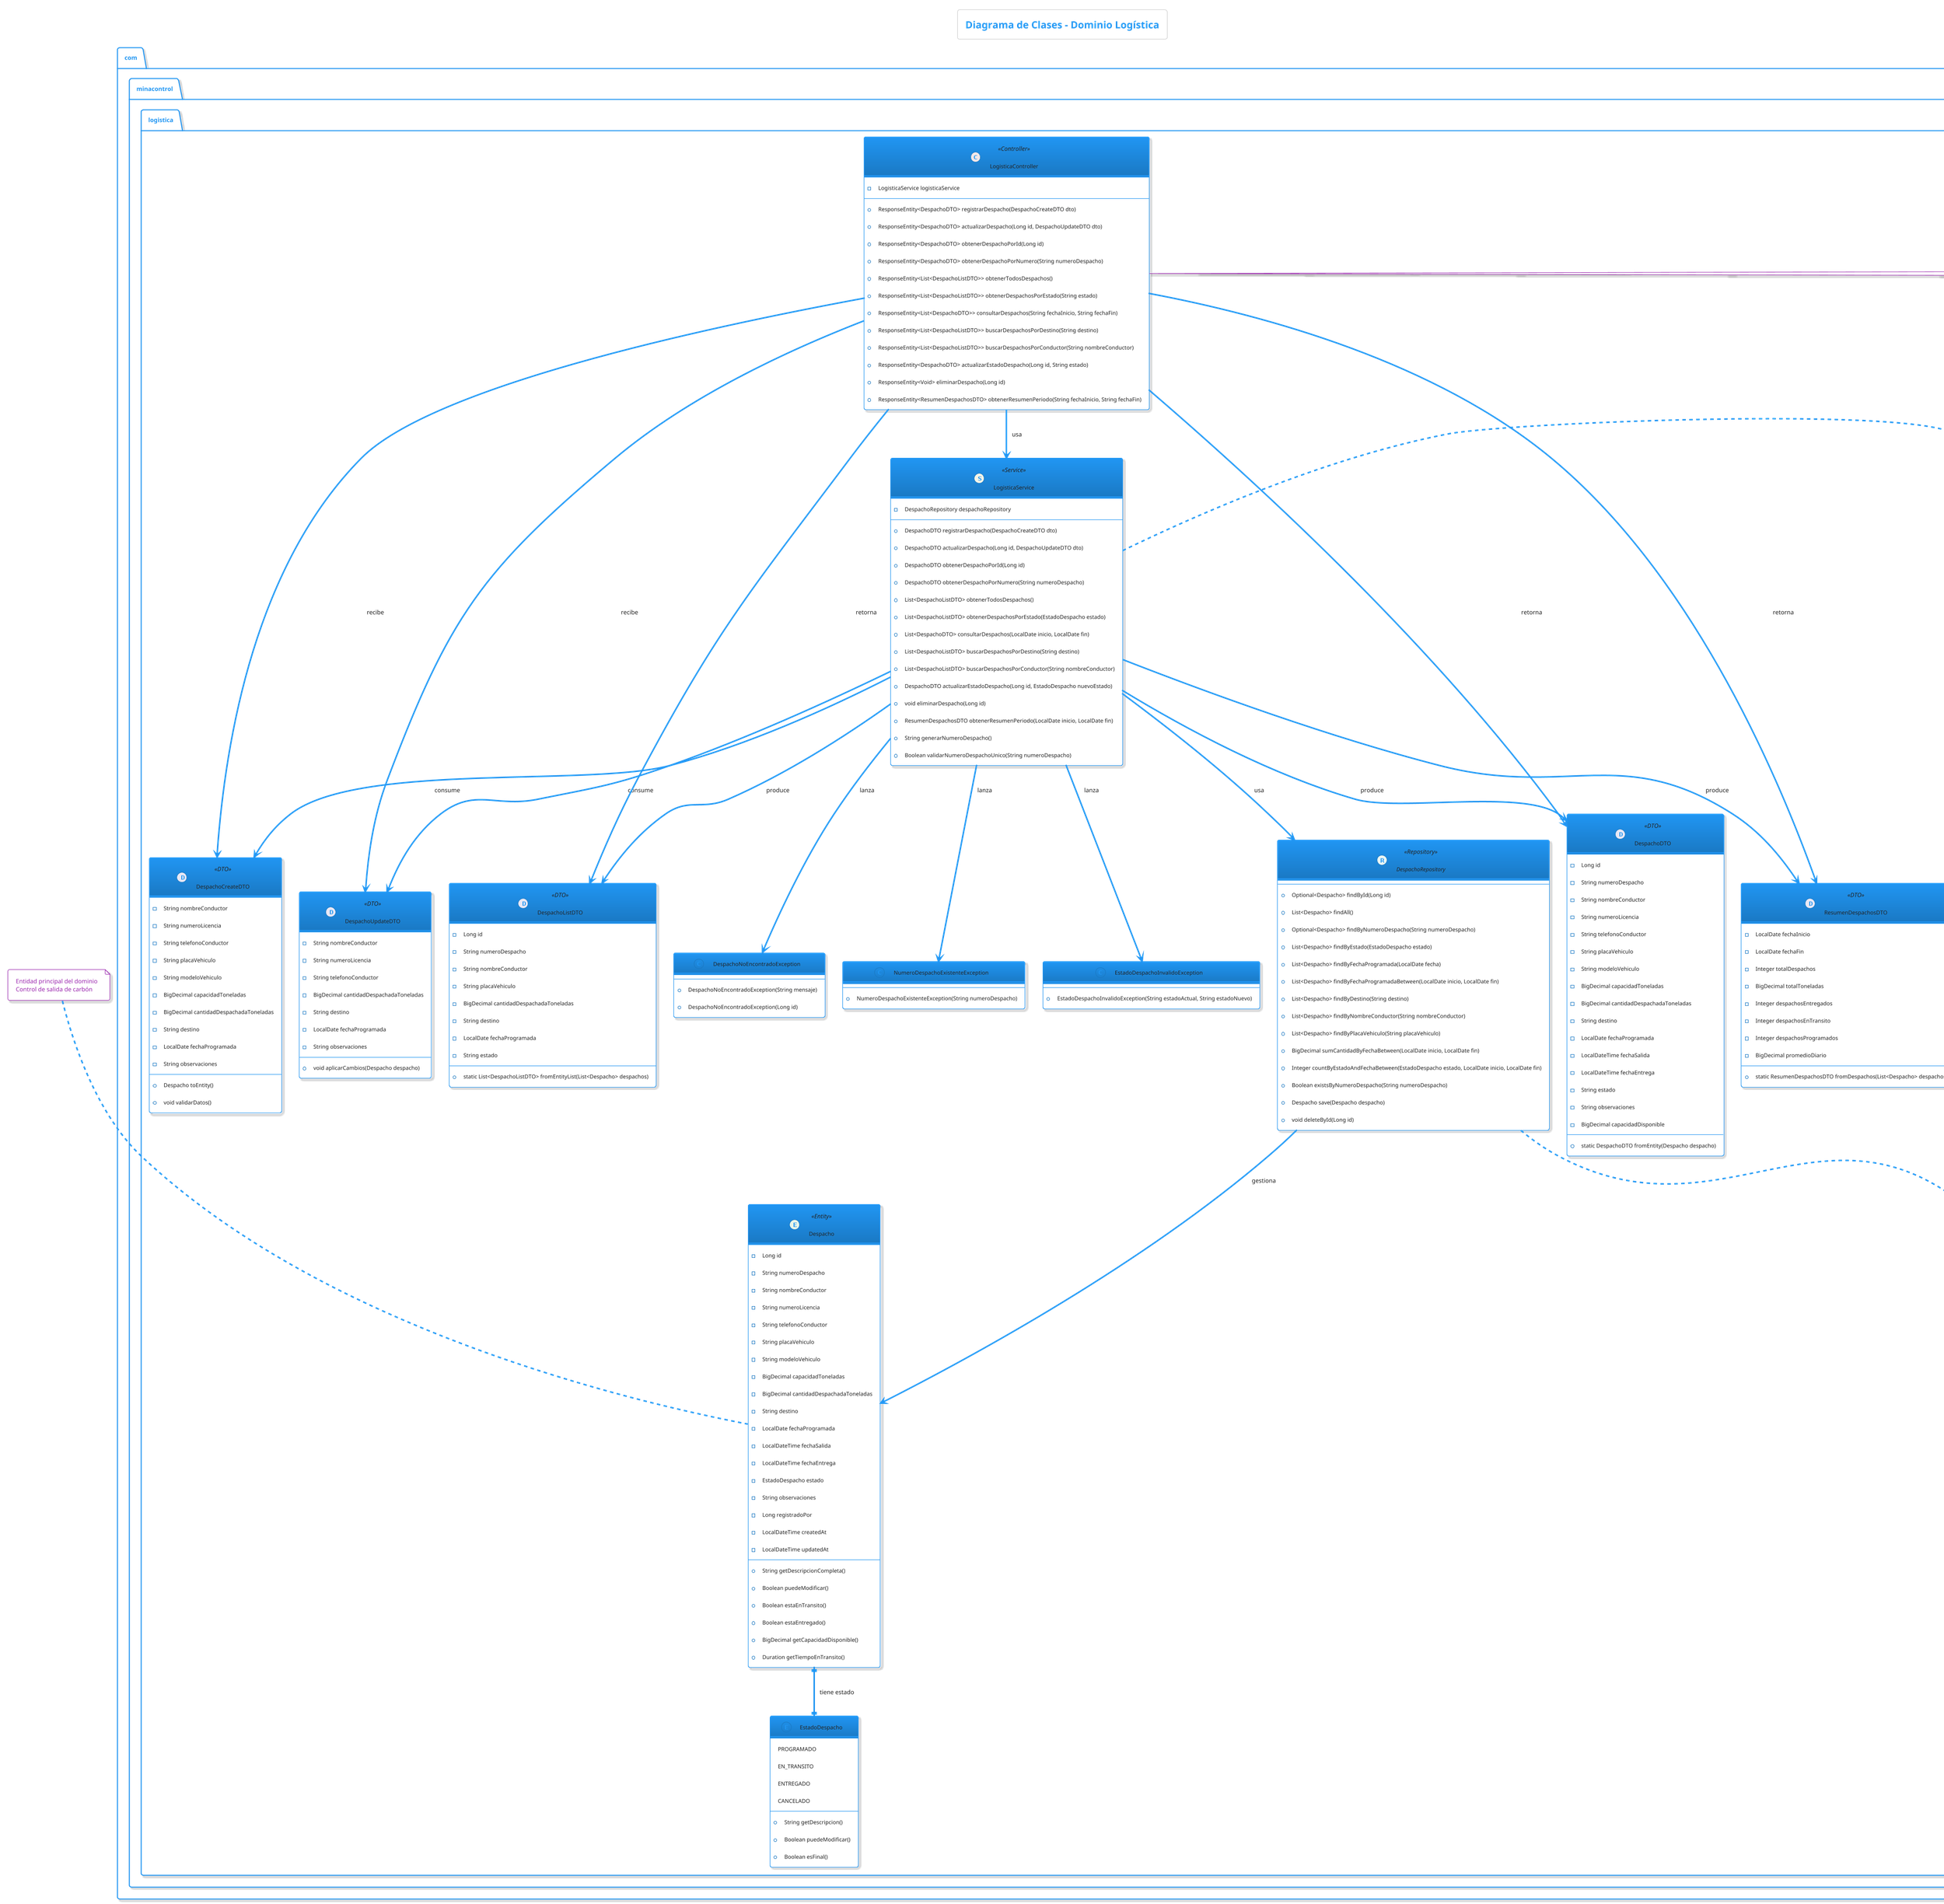 @startuml class_diagram_logistica
!theme materia-outline
title Diagrama de Clases - Dominio Logística

' ===== CONFIGURACIÓN =====
!define ENTITY(x) class x << (E,#E8F5E8) Entity >>
!define DTO(x) class x << (D,#E8E8F5) DTO >>
!define SERVICE(x) class x << (S,#F5F5E8) Service >>
!define CONTROLLER(x) class x << (C,#F5E8E8) Controller >>
!define REPOSITORY(x) interface x << (R,#E8F5F5) Repository >>

package "com.minacontrol.logistica" {

  ' ===== ENTIDADES =====
  ENTITY(Despacho) {
    - Long id
    - String numeroDespacho
    - String nombreConductor
    - String numeroLicencia
    - String telefonoConductor
    - String placaVehiculo
    - String modeloVehiculo
    - BigDecimal capacidadToneladas
    - BigDecimal cantidadDespachadaToneladas
    - String destino
    - LocalDate fechaProgramada
    - LocalDateTime fechaSalida
    - LocalDateTime fechaEntrega
    - EstadoDespacho estado
    - String observaciones
    - Long registradoPor
    - LocalDateTime createdAt
    - LocalDateTime updatedAt
    --
    + String getDescripcionCompleta()
    + Boolean puedeModificar()
    + Boolean estaEnTransito()
    + Boolean estaEntregado()
    + BigDecimal getCapacidadDisponible()
    + Duration getTiempoEnTransito()
  }

  ' ===== ENUMS =====
  enum EstadoDespacho {
    PROGRAMADO
    EN_TRANSITO
    ENTREGADO
    CANCELADO
    --
    + String getDescripcion()
    + Boolean puedeModificar()
    + Boolean esFinal()
  }

  ' ===== DTOs =====
  DTO(DespachoDTO) {
    - Long id
    - String numeroDespacho
    - String nombreConductor
    - String numeroLicencia
    - String telefonoConductor
    - String placaVehiculo
    - String modeloVehiculo
    - BigDecimal capacidadToneladas
    - BigDecimal cantidadDespachadaToneladas
    - String destino
    - LocalDate fechaProgramada
    - LocalDateTime fechaSalida
    - LocalDateTime fechaEntrega
    - String estado
    - String observaciones
    - BigDecimal capacidadDisponible
    --
    + static DespachoDTO fromEntity(Despacho despacho)
  }

  DTO(DespachoCreateDTO) {
    - String nombreConductor
    - String numeroLicencia
    - String telefonoConductor
    - String placaVehiculo
    - String modeloVehiculo
    - BigDecimal capacidadToneladas
    - BigDecimal cantidadDespachadaToneladas
    - String destino
    - LocalDate fechaProgramada
    - String observaciones
    --
    + Despacho toEntity()
    + void validarDatos()
  }

  DTO(DespachoUpdateDTO) {
    - String nombreConductor
    - String numeroLicencia
    - String telefonoConductor
    - BigDecimal cantidadDespachadaToneladas
    - String destino
    - LocalDate fechaProgramada
    - String observaciones
    --
    + void aplicarCambios(Despacho despacho)
  }

  DTO(DespachoListDTO) {
    - Long id
    - String numeroDespacho
    - String nombreConductor
    - String placaVehiculo
    - BigDecimal cantidadDespachadaToneladas
    - String destino
    - LocalDate fechaProgramada
    - String estado
    --
    + static List<DespachoListDTO> fromEntityList(List<Despacho> despachos)
  }

  DTO(ResumenDespachosDTO) {
    - LocalDate fechaInicio
    - LocalDate fechaFin
    - Integer totalDespachos
    - BigDecimal totalToneladas
    - Integer despachosEntregados
    - Integer despachosEnTransito
    - Integer despachosProgramados
    - BigDecimal promedioDiario
    --
    + static ResumenDespachosDTO fromDespachos(List<Despacho> despachos)
  }

  ' ===== REPOSITORIO =====
  REPOSITORY(DespachoRepository) {
    + Optional<Despacho> findById(Long id)
    + List<Despacho> findAll()
    + Optional<Despacho> findByNumeroDespacho(String numeroDespacho)
    + List<Despacho> findByEstado(EstadoDespacho estado)
    + List<Despacho> findByFechaProgramada(LocalDate fecha)
    + List<Despacho> findByFechaProgramadaBetween(LocalDate inicio, LocalDate fin)
    + List<Despacho> findByDestino(String destino)
    + List<Despacho> findByNombreConductor(String nombreConductor)
    + List<Despacho> findByPlacaVehiculo(String placaVehiculo)
    + BigDecimal sumCantidadByFechaBetween(LocalDate inicio, LocalDate fin)
    + Integer countByEstadoAndFechaBetween(EstadoDespacho estado, LocalDate inicio, LocalDate fin)
    + Boolean existsByNumeroDespacho(String numeroDespacho)
    + Despacho save(Despacho despacho)
    + void deleteById(Long id)
  }

  ' ===== SERVICIO =====
  SERVICE(LogisticaService) {
    - DespachoRepository despachoRepository
    --
    + DespachoDTO registrarDespacho(DespachoCreateDTO dto)
    + DespachoDTO actualizarDespacho(Long id, DespachoUpdateDTO dto)
    + DespachoDTO obtenerDespachoPorId(Long id)
    + DespachoDTO obtenerDespachoPorNumero(String numeroDespacho)
    + List<DespachoListDTO> obtenerTodosDespachos()
    + List<DespachoListDTO> obtenerDespachosPorEstado(EstadoDespacho estado)
    + List<DespachoDTO> consultarDespachos(LocalDate inicio, LocalDate fin)
    + List<DespachoListDTO> buscarDespachosPorDestino(String destino)
    + List<DespachoListDTO> buscarDespachosPorConductor(String nombreConductor)
    + DespachoDTO actualizarEstadoDespacho(Long id, EstadoDespacho nuevoEstado)
    + void eliminarDespacho(Long id)
    + ResumenDespachosDTO obtenerResumenPeriodo(LocalDate inicio, LocalDate fin)
    + String generarNumeroDespacho()
    + Boolean validarNumeroDespachoUnico(String numeroDespacho)
  }

  ' ===== CONTROLADOR =====
  CONTROLLER(LogisticaController) {
    - LogisticaService logisticaService
    --
    + ResponseEntity<DespachoDTO> registrarDespacho(DespachoCreateDTO dto)
    + ResponseEntity<DespachoDTO> actualizarDespacho(Long id, DespachoUpdateDTO dto)
    + ResponseEntity<DespachoDTO> obtenerDespachoPorId(Long id)
    + ResponseEntity<DespachoDTO> obtenerDespachoPorNumero(String numeroDespacho)
    + ResponseEntity<List<DespachoListDTO>> obtenerTodosDespachos()
    + ResponseEntity<List<DespachoListDTO>> obtenerDespachosPorEstado(String estado)
    + ResponseEntity<List<DespachoDTO>> consultarDespachos(String fechaInicio, String fechaFin)
    + ResponseEntity<List<DespachoListDTO>> buscarDespachosPorDestino(String destino)
    + ResponseEntity<List<DespachoListDTO>> buscarDespachosPorConductor(String nombreConductor)
    + ResponseEntity<DespachoDTO> actualizarEstadoDespacho(Long id, String estado)
    + ResponseEntity<Void> eliminarDespacho(Long id)
    + ResponseEntity<ResumenDespachosDTO> obtenerResumenPeriodo(String fechaInicio, String fechaFin)
  }

  ' ===== EXCEPCIONES =====
  class DespachoNoEncontradoException {
    + DespachoNoEncontradoException(String mensaje)
    + DespachoNoEncontradoException(Long id)
  }

  class NumeroDespachoExistenteException {
    + NumeroDespachoExistenteException(String numeroDespacho)
  }

  class EstadoDespachoInvalidoException {
    + EstadoDespachoInvalidoException(String estadoActual, String estadoNuevo)
  }
}

' ===== RELACIONES =====
Despacho ||--|| EstadoDespacho : "tiene estado"

LogisticaController --> LogisticaService : "usa"
LogisticaService --> DespachoRepository : "usa"
DespachoRepository --> Despacho : "gestiona"

LogisticaService --> DespachoDTO : "produce"
LogisticaService --> DespachoCreateDTO : "consume"
LogisticaService --> DespachoUpdateDTO : "consume"
LogisticaService --> DespachoListDTO : "produce"
LogisticaService --> ResumenDespachosDTO : "produce"

LogisticaController --> DespachoDTO : "retorna"
LogisticaController --> DespachoCreateDTO : "recibe"
LogisticaController --> DespachoUpdateDTO : "recibe"
LogisticaController --> DespachoListDTO : "retorna"
LogisticaController --> ResumenDespachosDTO : "retorna"

LogisticaService --> DespachoNoEncontradoException : "lanza"
LogisticaService --> NumeroDespachoExistenteException : "lanza"
LogisticaService --> EstadoDespachoInvalidoException : "lanza"

' ===== NOTAS =====
note top of Despacho : Entidad principal del dominio\nControl de salida de carbón

note right of LogisticaService : Lógica de negocio\nValidaciones y generación de números

note bottom of DespachoRepository : Acceso a datos\nConsultas por estado y fechas

note left of LogisticaController : API REST\nEndpoints según casos de uso

@enduml

